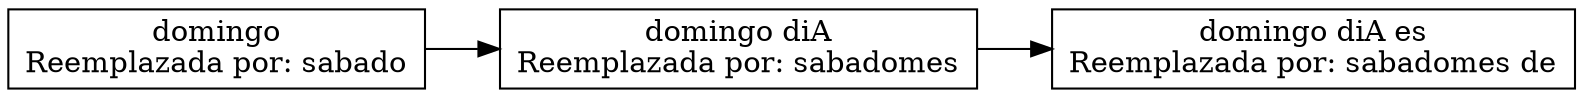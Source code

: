 digraph listaPalabrasBuscadas{ 
rankdir=LR; 
node[shape=record]; 
node0[label=" domingo\nReemplazada por:  sabado"]; 
node0->node1; 
node1[label=" domingo diA\nReemplazada por:  sabadomes"]; 
node1->node2; 
node2[label=" domingo diA es\nReemplazada por:  sabadomes de"]; 
}
